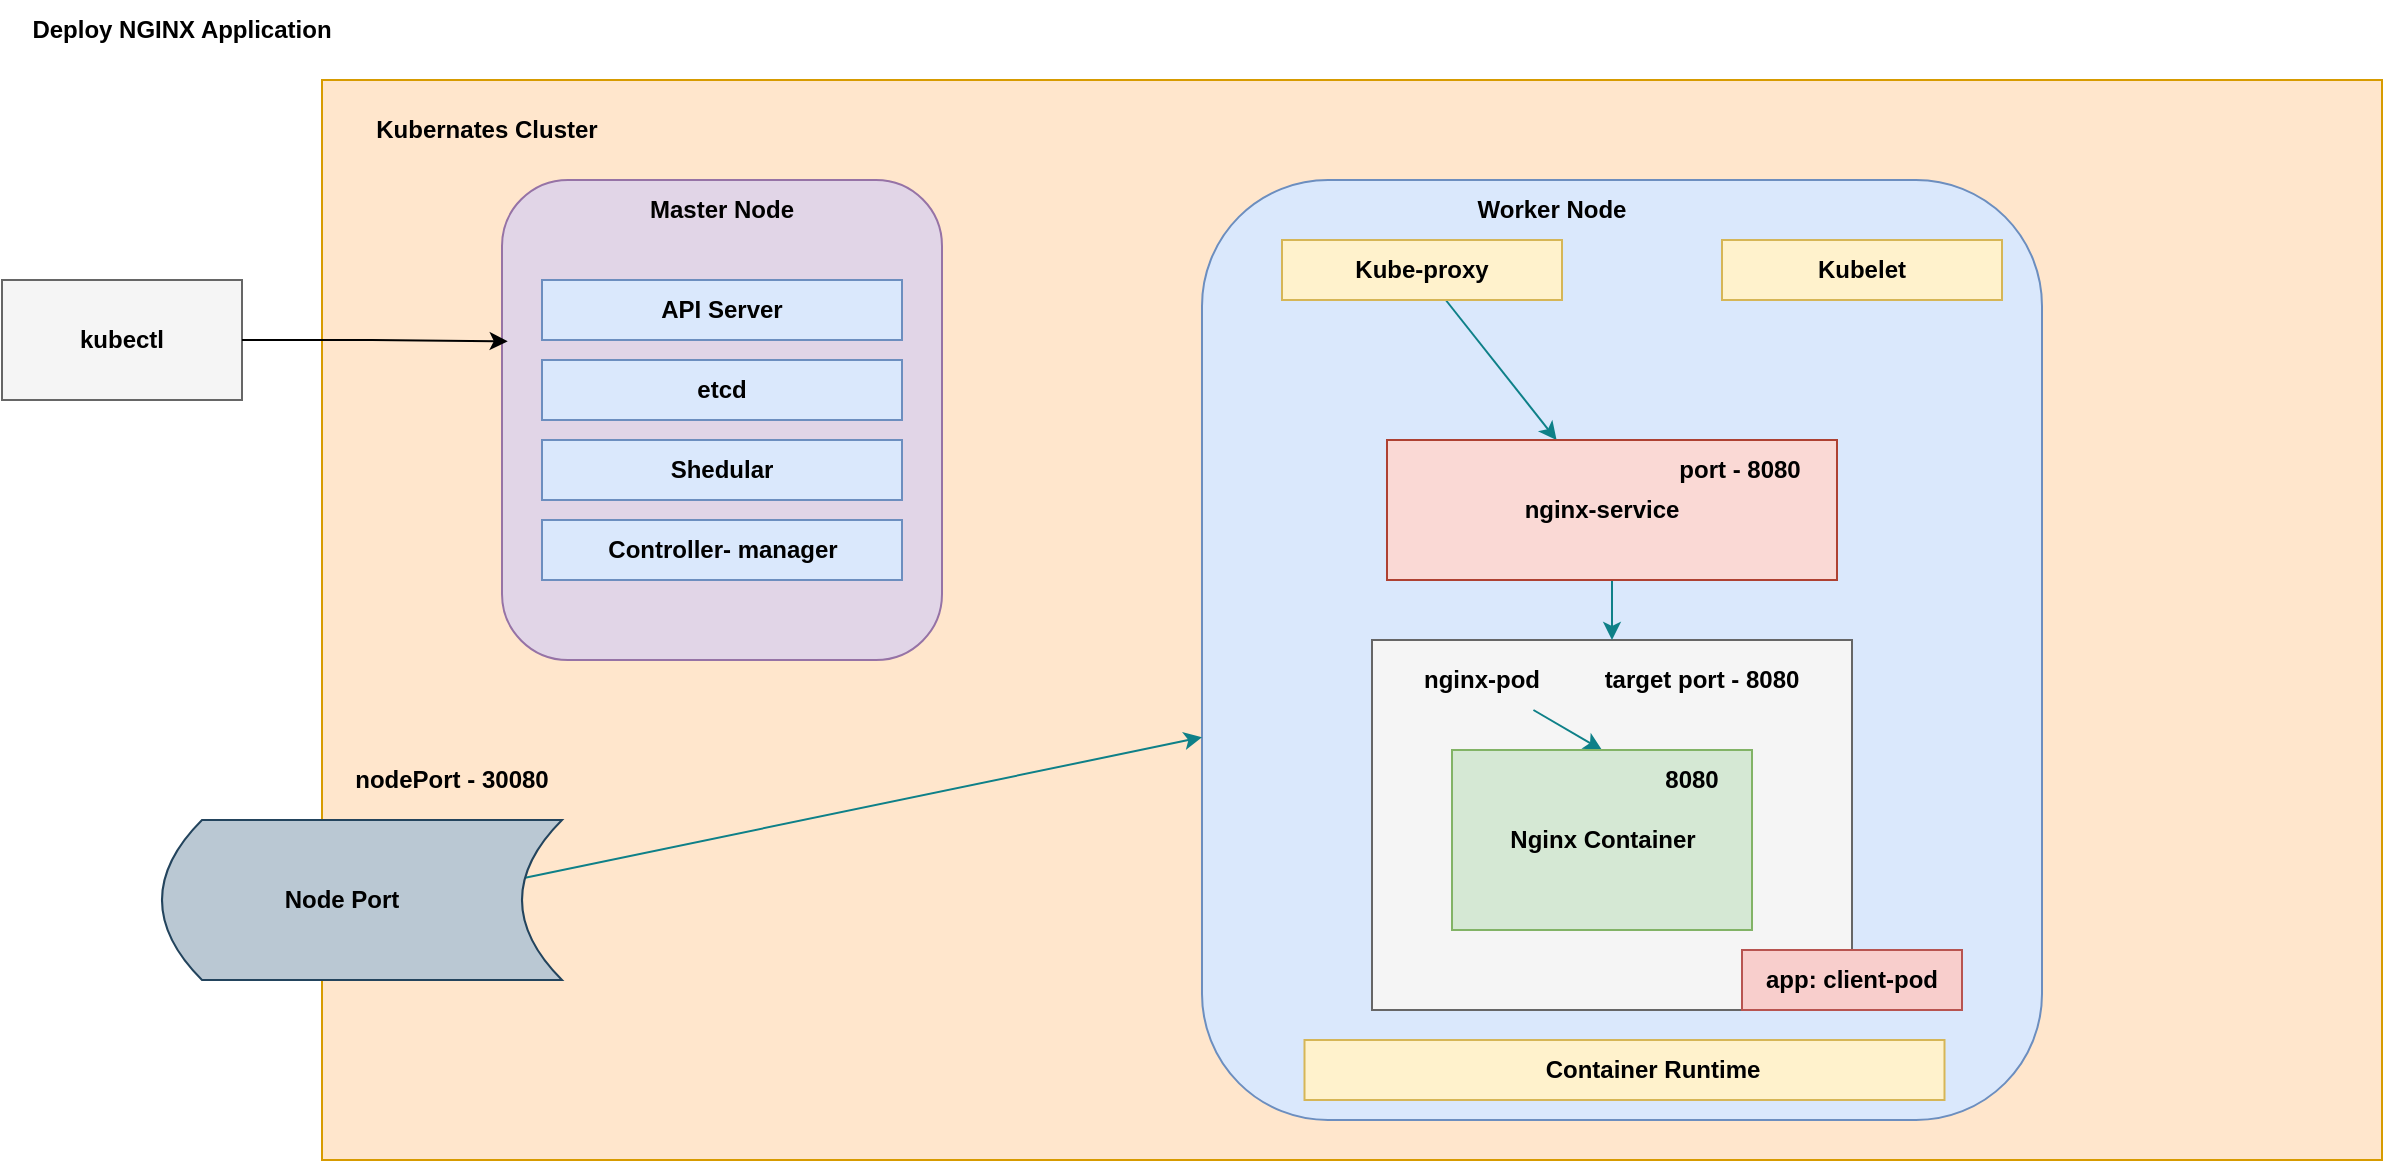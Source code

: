 <mxfile>
    <diagram id="QPe0nrpzQiQnVDlpYsLP" name="Page-1">
        <mxGraphModel dx="900" dy="542" grid="1" gridSize="10" guides="1" tooltips="1" connect="1" arrows="1" fold="1" page="1" pageScale="1" pageWidth="850" pageHeight="1100" math="0" shadow="0">
            <root>
                <mxCell id="0"/>
                <mxCell id="1" parent="0"/>
                <mxCell id="2" value="Deploy NGINX Application" style="text;html=1;align=center;verticalAlign=middle;whiteSpace=wrap;rounded=0;fontStyle=1" parent="1" vertex="1">
                    <mxGeometry x="40" y="240" width="180" height="30" as="geometry"/>
                </mxCell>
                <mxCell id="3" value="" style="rounded=0;whiteSpace=wrap;html=1;fillColor=#ffe6cc;strokeColor=#d79b00;" parent="1" vertex="1">
                    <mxGeometry x="200" y="280" width="1030" height="540" as="geometry"/>
                </mxCell>
                <mxCell id="4" value="" style="rounded=1;whiteSpace=wrap;html=1;fillColor=#e1d5e7;strokeColor=#9673a6;" parent="1" vertex="1">
                    <mxGeometry x="290" y="330" width="220" height="240" as="geometry"/>
                </mxCell>
                <mxCell id="5" value="&lt;b&gt;&lt;font color=&quot;#000000&quot;&gt;Kubernates Cluster&lt;/font&gt;&lt;/b&gt;" style="text;html=1;align=center;verticalAlign=middle;whiteSpace=wrap;rounded=0;" parent="1" vertex="1">
                    <mxGeometry x="210" y="290" width="145" height="30" as="geometry"/>
                </mxCell>
                <mxCell id="6" value="&lt;b&gt;&lt;font color=&quot;#000000&quot;&gt;Master Node&lt;/font&gt;&lt;/b&gt;" style="text;html=1;align=center;verticalAlign=middle;whiteSpace=wrap;rounded=0;" parent="1" vertex="1">
                    <mxGeometry x="355" y="330" width="90" height="30" as="geometry"/>
                </mxCell>
                <mxCell id="7" value="" style="group" parent="1" connectable="0" vertex="1">
                    <mxGeometry x="310" y="380" width="180" height="30" as="geometry"/>
                </mxCell>
                <mxCell id="8" value="" style="rounded=0;whiteSpace=wrap;html=1;fillColor=#dae8fc;strokeColor=#6c8ebf;" parent="7" vertex="1">
                    <mxGeometry width="180" height="30" as="geometry"/>
                </mxCell>
                <mxCell id="9" value="&lt;b&gt;&lt;font color=&quot;#000000&quot;&gt;API Server&lt;/font&gt;&lt;/b&gt;" style="text;html=1;align=center;verticalAlign=middle;whiteSpace=wrap;rounded=0;" parent="7" vertex="1">
                    <mxGeometry x="45" width="90" height="30" as="geometry"/>
                </mxCell>
                <mxCell id="11" value="" style="group" parent="1" connectable="0" vertex="1">
                    <mxGeometry x="310" y="420" width="180" height="30" as="geometry"/>
                </mxCell>
                <mxCell id="12" value="" style="rounded=0;whiteSpace=wrap;html=1;fillColor=#dae8fc;strokeColor=#6c8ebf;" parent="11" vertex="1">
                    <mxGeometry width="180" height="30" as="geometry"/>
                </mxCell>
                <mxCell id="13" value="&lt;b&gt;&lt;font color=&quot;#000000&quot;&gt;etcd&lt;/font&gt;&lt;/b&gt;" style="text;html=1;align=center;verticalAlign=middle;whiteSpace=wrap;rounded=0;" parent="11" vertex="1">
                    <mxGeometry x="45" width="90" height="30" as="geometry"/>
                </mxCell>
                <mxCell id="15" value="" style="group" parent="1" connectable="0" vertex="1">
                    <mxGeometry x="310" y="460" width="180" height="30" as="geometry"/>
                </mxCell>
                <mxCell id="16" value="" style="rounded=0;whiteSpace=wrap;html=1;fillColor=#dae8fc;strokeColor=#6c8ebf;" parent="15" vertex="1">
                    <mxGeometry width="180" height="30" as="geometry"/>
                </mxCell>
                <mxCell id="17" value="&lt;b&gt;&lt;font color=&quot;#000000&quot;&gt;Shedular&lt;/font&gt;&lt;/b&gt;" style="text;html=1;align=center;verticalAlign=middle;whiteSpace=wrap;rounded=0;" parent="15" vertex="1">
                    <mxGeometry x="45" width="90" height="30" as="geometry"/>
                </mxCell>
                <mxCell id="18" value="" style="group" parent="1" connectable="0" vertex="1">
                    <mxGeometry x="310" y="500" width="180" height="30" as="geometry"/>
                </mxCell>
                <mxCell id="19" value="" style="rounded=0;whiteSpace=wrap;html=1;fillColor=#dae8fc;strokeColor=#6c8ebf;" parent="18" vertex="1">
                    <mxGeometry width="180" height="30" as="geometry"/>
                </mxCell>
                <mxCell id="20" value="&lt;b&gt;&lt;font color=&quot;#000000&quot;&gt;Controller- manager&lt;/font&gt;&lt;/b&gt;" style="text;html=1;align=center;verticalAlign=middle;whiteSpace=wrap;rounded=0;" parent="18" vertex="1">
                    <mxGeometry x="27.5" width="125" height="30" as="geometry"/>
                </mxCell>
                <mxCell id="22" value="" style="rounded=1;whiteSpace=wrap;html=1;fillColor=#dae8fc;strokeColor=#6c8ebf;" parent="1" vertex="1">
                    <mxGeometry x="640" y="330" width="420" height="470" as="geometry"/>
                </mxCell>
                <mxCell id="23" value="&lt;b&gt;&lt;font color=&quot;#000000&quot;&gt;Worker Node&lt;/font&gt;&lt;/b&gt;" style="text;html=1;align=center;verticalAlign=middle;whiteSpace=wrap;rounded=0;" parent="1" vertex="1">
                    <mxGeometry x="770" y="330" width="90" height="30" as="geometry"/>
                </mxCell>
                <mxCell id="28" value="" style="group" parent="1" connectable="0" vertex="1">
                    <mxGeometry x="900" y="360" width="180" height="30" as="geometry"/>
                </mxCell>
                <mxCell id="29" value="" style="rounded=0;whiteSpace=wrap;html=1;fillColor=#fff2cc;strokeColor=#d6b656;" parent="28" vertex="1">
                    <mxGeometry width="140" height="30" as="geometry"/>
                </mxCell>
                <mxCell id="30" value="&lt;b&gt;&lt;font color=&quot;#000000&quot;&gt;Kubelet&lt;/font&gt;&lt;/b&gt;" style="text;html=1;align=center;verticalAlign=middle;whiteSpace=wrap;rounded=0;" parent="28" vertex="1">
                    <mxGeometry x="25" width="90" height="30" as="geometry"/>
                </mxCell>
                <mxCell id="31" value="" style="group" parent="1" connectable="0" vertex="1">
                    <mxGeometry x="691.25" y="760" width="320" height="30" as="geometry"/>
                </mxCell>
                <mxCell id="32" value="" style="rounded=0;whiteSpace=wrap;html=1;fillColor=#fff2cc;strokeColor=#d6b656;" parent="31" vertex="1">
                    <mxGeometry width="320" height="30" as="geometry"/>
                </mxCell>
                <mxCell id="33" value="&lt;b&gt;&lt;font color=&quot;#000000&quot;&gt;Container Runtime&lt;/font&gt;&lt;/b&gt;" style="text;html=1;align=center;verticalAlign=middle;whiteSpace=wrap;rounded=0;" parent="31" vertex="1">
                    <mxGeometry x="57.5" width="232.5" height="30" as="geometry"/>
                </mxCell>
                <mxCell id="34" value="" style="rounded=0;whiteSpace=wrap;html=1;fillColor=#f5f5f5;fontColor=#333333;strokeColor=#666666;" parent="1" vertex="1">
                    <mxGeometry x="725" y="560" width="240" height="185" as="geometry"/>
                </mxCell>
                <mxCell id="61" style="edgeStyle=none;html=1;entryX=0.5;entryY=0;entryDx=0;entryDy=0;fontColor=#000000;fillColor=#b0e3e6;strokeColor=#0e8088;" parent="1" source="35" target="38" edge="1">
                    <mxGeometry relative="1" as="geometry"/>
                </mxCell>
                <mxCell id="35" value="&lt;b&gt;&lt;font color=&quot;#000000&quot;&gt;nginx-pod&lt;/font&gt;&lt;/b&gt;" style="text;html=1;align=center;verticalAlign=middle;whiteSpace=wrap;rounded=0;" parent="1" vertex="1">
                    <mxGeometry x="730" y="565" width="100" height="30" as="geometry"/>
                </mxCell>
                <mxCell id="36" value="" style="group" parent="1" connectable="0" vertex="1">
                    <mxGeometry x="765" y="615" width="150" height="90" as="geometry"/>
                </mxCell>
                <mxCell id="37" value="" style="group" parent="36" connectable="0" vertex="1">
                    <mxGeometry width="150" height="90" as="geometry"/>
                </mxCell>
                <mxCell id="38" value="" style="rounded=0;whiteSpace=wrap;html=1;fillColor=#d5e8d4;strokeColor=#82b366;" parent="37" vertex="1">
                    <mxGeometry width="150" height="90" as="geometry"/>
                </mxCell>
                <mxCell id="39" value="&lt;font color=&quot;#000000&quot;&gt;&lt;b&gt;Nginx Container&lt;/b&gt;&lt;/font&gt;" style="text;html=1;align=center;verticalAlign=middle;whiteSpace=wrap;rounded=0;" parent="37" vertex="1">
                    <mxGeometry x="12.5" y="22.5" width="125" height="45" as="geometry"/>
                </mxCell>
                <mxCell id="65" value="&lt;b&gt;8080&lt;/b&gt;" style="text;html=1;strokeColor=none;fillColor=none;align=center;verticalAlign=middle;whiteSpace=wrap;rounded=0;fontColor=#000000;" parent="37" vertex="1">
                    <mxGeometry x="90" width="60" height="30" as="geometry"/>
                </mxCell>
                <mxCell id="40" value="" style="group" parent="1" connectable="0" vertex="1">
                    <mxGeometry x="930" y="715" width="180" height="30" as="geometry"/>
                </mxCell>
                <mxCell id="41" value="" style="rounded=0;whiteSpace=wrap;html=1;fillColor=#fff2cc;strokeColor=#d6b656;" parent="40" vertex="1">
                    <mxGeometry x="-20" width="110" height="30" as="geometry"/>
                </mxCell>
                <mxCell id="42" value="&lt;b&gt;&lt;font color=&quot;#000000&quot;&gt;app: client-pod&lt;/font&gt;&lt;/b&gt;" style="text;html=1;align=center;verticalAlign=middle;whiteSpace=wrap;rounded=0;fillColor=#f8cecc;strokeColor=#b85450;" parent="40" vertex="1">
                    <mxGeometry x="-20" width="110" height="30" as="geometry"/>
                </mxCell>
                <mxCell id="43" value="" style="group" parent="1" connectable="0" vertex="1">
                    <mxGeometry x="40" y="380" width="120" height="60" as="geometry"/>
                </mxCell>
                <mxCell id="44" value="" style="rounded=0;whiteSpace=wrap;html=1;fillColor=#f5f5f5;fontColor=#333333;strokeColor=#666666;" parent="43" vertex="1">
                    <mxGeometry width="120" height="60" as="geometry"/>
                </mxCell>
                <mxCell id="45" value="&lt;b&gt;&lt;font color=&quot;#000000&quot;&gt;kubectl&lt;/font&gt;&lt;/b&gt;" style="text;html=1;align=center;verticalAlign=middle;whiteSpace=wrap;rounded=0;" parent="43" vertex="1">
                    <mxGeometry x="30" y="15" width="60" height="30" as="geometry"/>
                </mxCell>
                <mxCell id="46" style="edgeStyle=orthogonalEdgeStyle;rounded=0;orthogonalLoop=1;jettySize=auto;html=1;entryX=0.013;entryY=0.336;entryDx=0;entryDy=0;entryPerimeter=0;" parent="1" source="44" target="4" edge="1">
                    <mxGeometry relative="1" as="geometry"/>
                </mxCell>
                <mxCell id="59" style="edgeStyle=none;html=1;fontColor=#000000;fillColor=#b0e3e6;strokeColor=#0e8088;" parent="1" source="25" target="57" edge="1">
                    <mxGeometry relative="1" as="geometry"/>
                </mxCell>
                <mxCell id="25" value="" style="rounded=0;whiteSpace=wrap;html=1;fillColor=#fff2cc;strokeColor=#d6b656;" parent="1" vertex="1">
                    <mxGeometry x="680" y="360" width="140" height="30" as="geometry"/>
                </mxCell>
                <mxCell id="26" value="&lt;b&gt;&lt;font color=&quot;#000000&quot;&gt;Kube-proxy&lt;/font&gt;&lt;/b&gt;" style="text;html=1;align=center;verticalAlign=middle;whiteSpace=wrap;rounded=0;" parent="1" vertex="1">
                    <mxGeometry x="705" y="360" width="90" height="30" as="geometry"/>
                </mxCell>
                <mxCell id="56" style="edgeStyle=none;html=1;fontColor=#000000;fillColor=#b0e3e6;strokeColor=#0e8088;exitX=0.902;exitY=0.364;exitDx=0;exitDy=0;exitPerimeter=0;" parent="1" source="54" target="22" edge="1">
                    <mxGeometry relative="1" as="geometry"/>
                </mxCell>
                <mxCell id="54" value="" style="shape=dataStorage;whiteSpace=wrap;html=1;fixedSize=1;fillColor=#bac8d3;strokeColor=#23445d;" parent="1" vertex="1">
                    <mxGeometry x="120" y="650" width="200" height="80" as="geometry"/>
                </mxCell>
                <mxCell id="55" value="&lt;b&gt;Node Port&lt;/b&gt;" style="text;html=1;strokeColor=none;fillColor=none;align=center;verticalAlign=middle;whiteSpace=wrap;rounded=0;fontColor=#000000;" parent="1" vertex="1">
                    <mxGeometry x="180" y="675" width="60" height="30" as="geometry"/>
                </mxCell>
                <mxCell id="60" style="edgeStyle=none;html=1;entryX=0.5;entryY=0;entryDx=0;entryDy=0;fontColor=#000000;fillColor=#b0e3e6;strokeColor=#0e8088;" parent="1" source="57" target="34" edge="1">
                    <mxGeometry relative="1" as="geometry"/>
                </mxCell>
                <mxCell id="57" value="" style="rounded=0;whiteSpace=wrap;html=1;fillColor=#fad9d5;strokeColor=#ae4132;" parent="1" vertex="1">
                    <mxGeometry x="732.5" y="460" width="225" height="70" as="geometry"/>
                </mxCell>
                <mxCell id="58" value="&lt;b&gt;&lt;font color=&quot;#000000&quot;&gt;nginx-service&lt;/font&gt;&lt;/b&gt;" style="text;html=1;align=center;verticalAlign=middle;whiteSpace=wrap;rounded=0;" parent="1" vertex="1">
                    <mxGeometry x="790" y="480" width="100" height="30" as="geometry"/>
                </mxCell>
                <mxCell id="62" value="&lt;b&gt;nodePort - 30080&lt;/b&gt;" style="text;html=1;strokeColor=none;fillColor=none;align=center;verticalAlign=middle;whiteSpace=wrap;rounded=0;fontColor=#000000;" parent="1" vertex="1">
                    <mxGeometry x="210" y="615" width="110" height="30" as="geometry"/>
                </mxCell>
                <mxCell id="63" value="&lt;b&gt;target port - 8080&lt;/b&gt;" style="text;html=1;strokeColor=none;fillColor=none;align=center;verticalAlign=middle;whiteSpace=wrap;rounded=0;fontColor=#000000;" parent="1" vertex="1">
                    <mxGeometry x="820" y="565" width="140" height="30" as="geometry"/>
                </mxCell>
                <mxCell id="64" value="&lt;b&gt;port - 8080&lt;/b&gt;" style="text;html=1;strokeColor=none;fillColor=none;align=center;verticalAlign=middle;whiteSpace=wrap;rounded=0;fontColor=#000000;" parent="1" vertex="1">
                    <mxGeometry x="860" y="460" width="97.5" height="30" as="geometry"/>
                </mxCell>
            </root>
        </mxGraphModel>
    </diagram>
</mxfile>